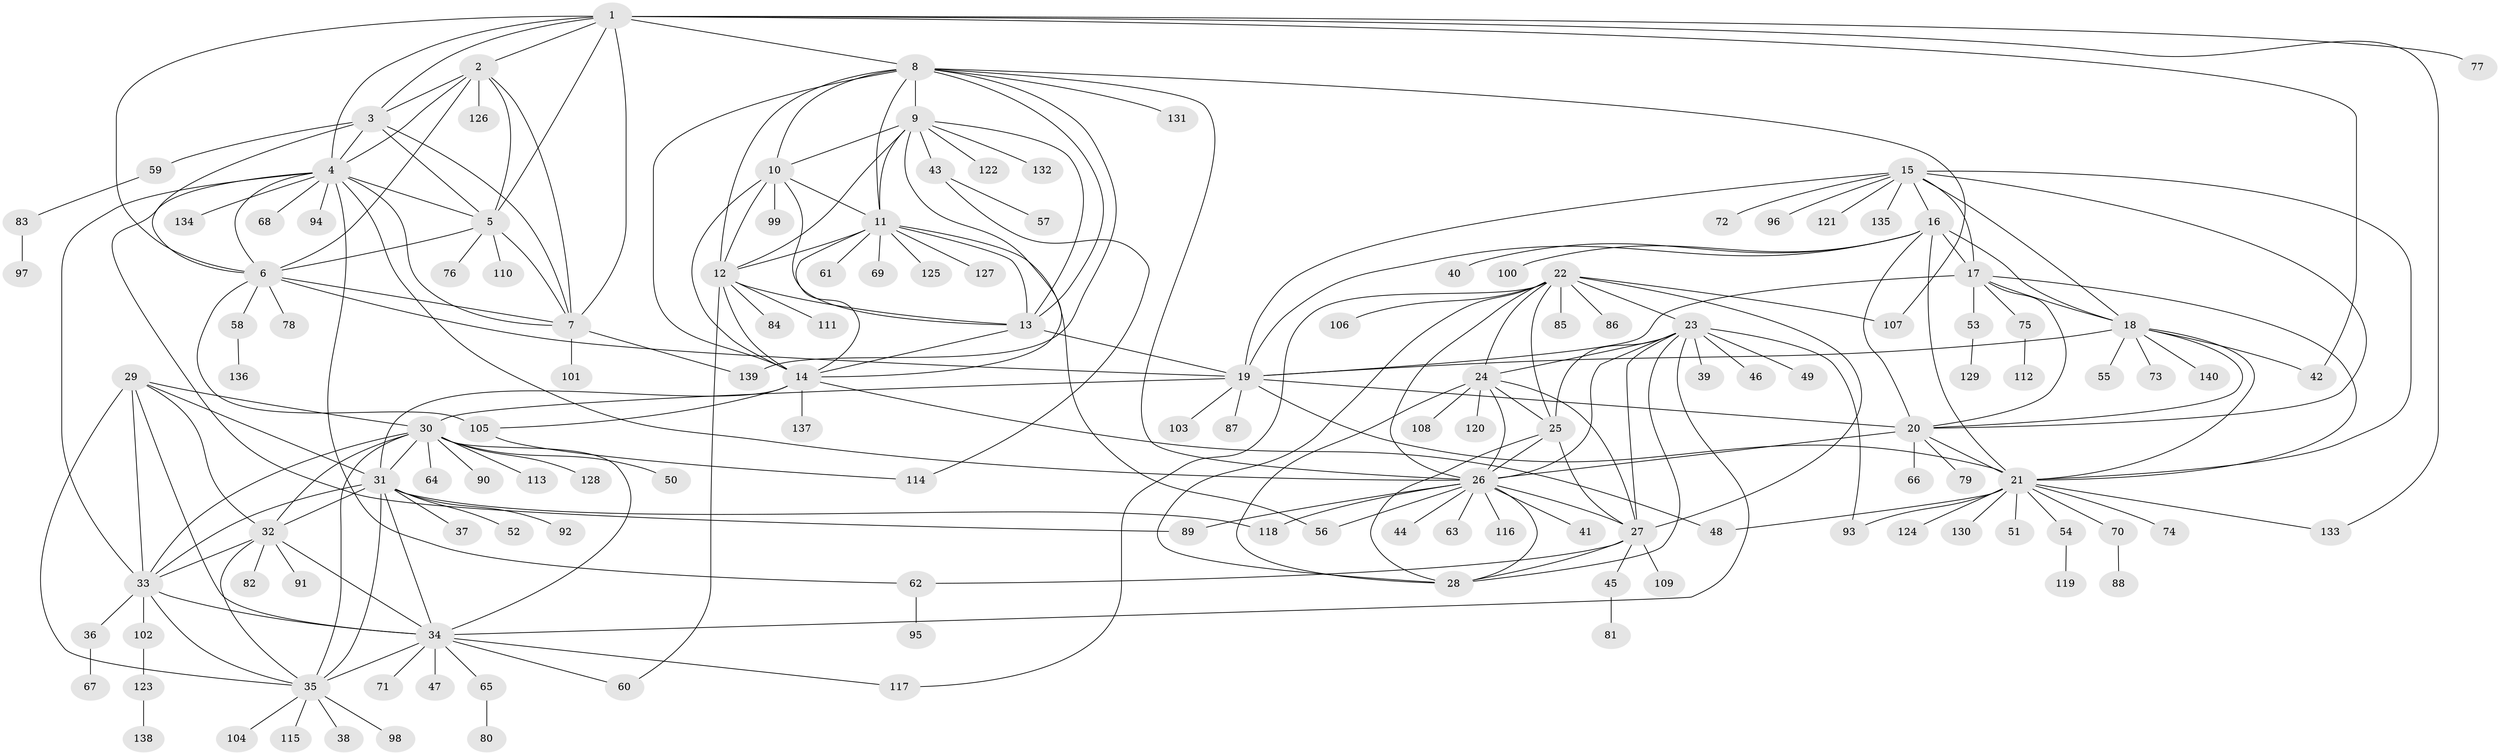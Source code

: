 // coarse degree distribution, {2: 0.06818181818181818, 6: 0.045454545454545456, 1: 0.6590909090909091, 11: 0.022727272727272728, 4: 0.022727272727272728, 12: 0.022727272727272728, 13: 0.022727272727272728, 5: 0.06818181818181818, 9: 0.022727272727272728, 3: 0.022727272727272728, 8: 0.022727272727272728}
// Generated by graph-tools (version 1.1) at 2025/37/03/04/25 23:37:47]
// undirected, 140 vertices, 234 edges
graph export_dot {
  node [color=gray90,style=filled];
  1;
  2;
  3;
  4;
  5;
  6;
  7;
  8;
  9;
  10;
  11;
  12;
  13;
  14;
  15;
  16;
  17;
  18;
  19;
  20;
  21;
  22;
  23;
  24;
  25;
  26;
  27;
  28;
  29;
  30;
  31;
  32;
  33;
  34;
  35;
  36;
  37;
  38;
  39;
  40;
  41;
  42;
  43;
  44;
  45;
  46;
  47;
  48;
  49;
  50;
  51;
  52;
  53;
  54;
  55;
  56;
  57;
  58;
  59;
  60;
  61;
  62;
  63;
  64;
  65;
  66;
  67;
  68;
  69;
  70;
  71;
  72;
  73;
  74;
  75;
  76;
  77;
  78;
  79;
  80;
  81;
  82;
  83;
  84;
  85;
  86;
  87;
  88;
  89;
  90;
  91;
  92;
  93;
  94;
  95;
  96;
  97;
  98;
  99;
  100;
  101;
  102;
  103;
  104;
  105;
  106;
  107;
  108;
  109;
  110;
  111;
  112;
  113;
  114;
  115;
  116;
  117;
  118;
  119;
  120;
  121;
  122;
  123;
  124;
  125;
  126;
  127;
  128;
  129;
  130;
  131;
  132;
  133;
  134;
  135;
  136;
  137;
  138;
  139;
  140;
  1 -- 2;
  1 -- 3;
  1 -- 4;
  1 -- 5;
  1 -- 6;
  1 -- 7;
  1 -- 8;
  1 -- 42;
  1 -- 77;
  1 -- 133;
  2 -- 3;
  2 -- 4;
  2 -- 5;
  2 -- 6;
  2 -- 7;
  2 -- 126;
  3 -- 4;
  3 -- 5;
  3 -- 6;
  3 -- 7;
  3 -- 59;
  4 -- 5;
  4 -- 6;
  4 -- 7;
  4 -- 26;
  4 -- 33;
  4 -- 62;
  4 -- 68;
  4 -- 89;
  4 -- 94;
  4 -- 134;
  5 -- 6;
  5 -- 7;
  5 -- 76;
  5 -- 110;
  6 -- 7;
  6 -- 19;
  6 -- 58;
  6 -- 78;
  6 -- 105;
  7 -- 101;
  7 -- 139;
  8 -- 9;
  8 -- 10;
  8 -- 11;
  8 -- 12;
  8 -- 13;
  8 -- 14;
  8 -- 26;
  8 -- 107;
  8 -- 131;
  8 -- 139;
  9 -- 10;
  9 -- 11;
  9 -- 12;
  9 -- 13;
  9 -- 14;
  9 -- 43;
  9 -- 122;
  9 -- 132;
  10 -- 11;
  10 -- 12;
  10 -- 13;
  10 -- 14;
  10 -- 99;
  11 -- 12;
  11 -- 13;
  11 -- 14;
  11 -- 56;
  11 -- 61;
  11 -- 69;
  11 -- 125;
  11 -- 127;
  12 -- 13;
  12 -- 14;
  12 -- 60;
  12 -- 84;
  12 -- 111;
  13 -- 14;
  13 -- 19;
  14 -- 31;
  14 -- 48;
  14 -- 105;
  14 -- 137;
  15 -- 16;
  15 -- 17;
  15 -- 18;
  15 -- 19;
  15 -- 20;
  15 -- 21;
  15 -- 72;
  15 -- 96;
  15 -- 121;
  15 -- 135;
  16 -- 17;
  16 -- 18;
  16 -- 19;
  16 -- 20;
  16 -- 21;
  16 -- 40;
  16 -- 100;
  17 -- 18;
  17 -- 19;
  17 -- 20;
  17 -- 21;
  17 -- 53;
  17 -- 75;
  18 -- 19;
  18 -- 20;
  18 -- 21;
  18 -- 42;
  18 -- 55;
  18 -- 73;
  18 -- 140;
  19 -- 20;
  19 -- 21;
  19 -- 30;
  19 -- 87;
  19 -- 103;
  20 -- 21;
  20 -- 26;
  20 -- 66;
  20 -- 79;
  21 -- 48;
  21 -- 51;
  21 -- 54;
  21 -- 70;
  21 -- 74;
  21 -- 93;
  21 -- 124;
  21 -- 130;
  21 -- 133;
  22 -- 23;
  22 -- 24;
  22 -- 25;
  22 -- 26;
  22 -- 27;
  22 -- 28;
  22 -- 85;
  22 -- 86;
  22 -- 106;
  22 -- 107;
  22 -- 117;
  23 -- 24;
  23 -- 25;
  23 -- 26;
  23 -- 27;
  23 -- 28;
  23 -- 34;
  23 -- 39;
  23 -- 46;
  23 -- 49;
  23 -- 93;
  24 -- 25;
  24 -- 26;
  24 -- 27;
  24 -- 28;
  24 -- 108;
  24 -- 120;
  25 -- 26;
  25 -- 27;
  25 -- 28;
  26 -- 27;
  26 -- 28;
  26 -- 41;
  26 -- 44;
  26 -- 56;
  26 -- 63;
  26 -- 89;
  26 -- 116;
  26 -- 118;
  27 -- 28;
  27 -- 45;
  27 -- 62;
  27 -- 109;
  29 -- 30;
  29 -- 31;
  29 -- 32;
  29 -- 33;
  29 -- 34;
  29 -- 35;
  30 -- 31;
  30 -- 32;
  30 -- 33;
  30 -- 34;
  30 -- 35;
  30 -- 50;
  30 -- 64;
  30 -- 90;
  30 -- 113;
  30 -- 128;
  31 -- 32;
  31 -- 33;
  31 -- 34;
  31 -- 35;
  31 -- 37;
  31 -- 52;
  31 -- 92;
  31 -- 118;
  32 -- 33;
  32 -- 34;
  32 -- 35;
  32 -- 82;
  32 -- 91;
  33 -- 34;
  33 -- 35;
  33 -- 36;
  33 -- 102;
  34 -- 35;
  34 -- 47;
  34 -- 60;
  34 -- 65;
  34 -- 71;
  34 -- 117;
  35 -- 38;
  35 -- 98;
  35 -- 104;
  35 -- 115;
  36 -- 67;
  43 -- 57;
  43 -- 114;
  45 -- 81;
  53 -- 129;
  54 -- 119;
  58 -- 136;
  59 -- 83;
  62 -- 95;
  65 -- 80;
  70 -- 88;
  75 -- 112;
  83 -- 97;
  102 -- 123;
  105 -- 114;
  123 -- 138;
}
